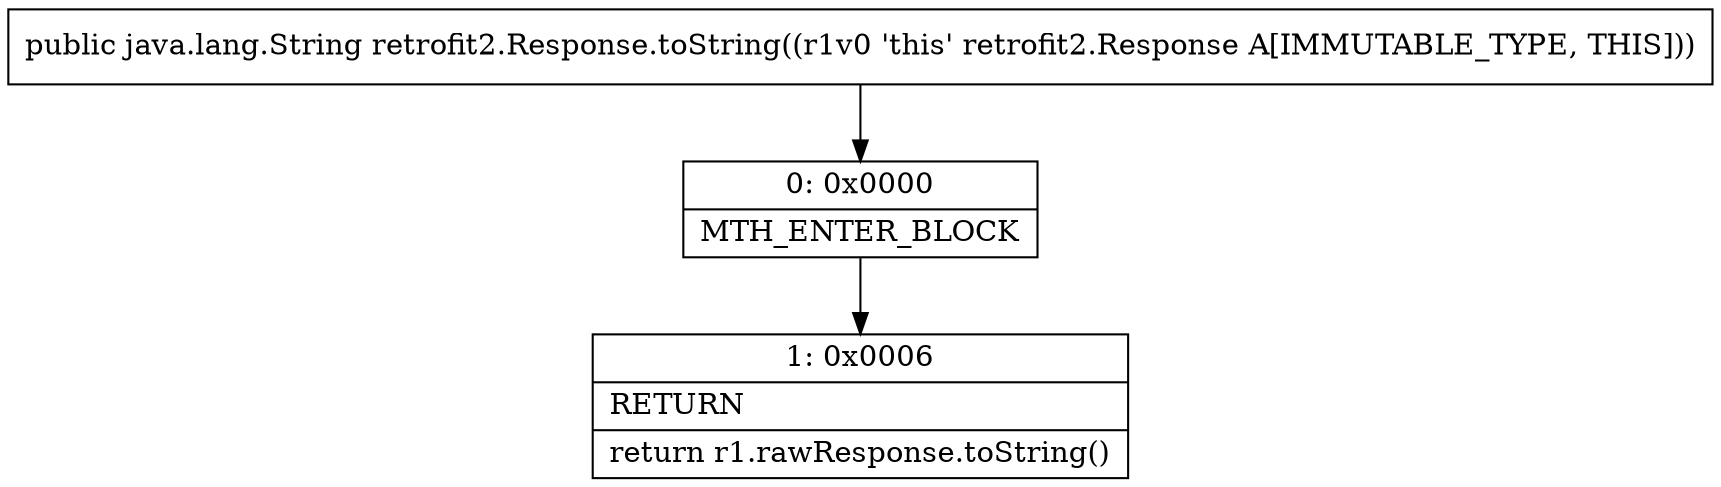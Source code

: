 digraph "CFG forretrofit2.Response.toString()Ljava\/lang\/String;" {
Node_0 [shape=record,label="{0\:\ 0x0000|MTH_ENTER_BLOCK\l}"];
Node_1 [shape=record,label="{1\:\ 0x0006|RETURN\l|return r1.rawResponse.toString()\l}"];
MethodNode[shape=record,label="{public java.lang.String retrofit2.Response.toString((r1v0 'this' retrofit2.Response A[IMMUTABLE_TYPE, THIS])) }"];
MethodNode -> Node_0;
Node_0 -> Node_1;
}

